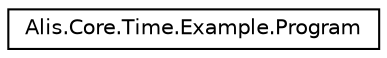 digraph "Graphical Class Hierarchy"
{
 // LATEX_PDF_SIZE
  edge [fontname="Helvetica",fontsize="10",labelfontname="Helvetica",labelfontsize="10"];
  node [fontname="Helvetica",fontsize="10",shape=record];
  rankdir="LR";
  Node0 [label="Alis.Core.Time.Example.Program",height=0.2,width=0.4,color="black", fillcolor="white", style="filled",URL="$class_alis_1_1_core_1_1_time_1_1_example_1_1_program.html",tooltip="The program class"];
}
